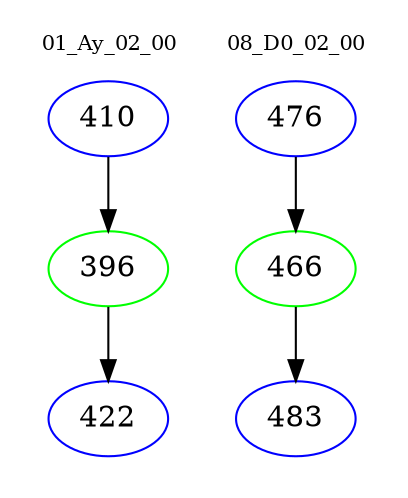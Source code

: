digraph{
subgraph cluster_0 {
color = white
label = "01_Ay_02_00";
fontsize=10;
T0_410 [label="410", color="blue"]
T0_410 -> T0_396 [color="black"]
T0_396 [label="396", color="green"]
T0_396 -> T0_422 [color="black"]
T0_422 [label="422", color="blue"]
}
subgraph cluster_1 {
color = white
label = "08_D0_02_00";
fontsize=10;
T1_476 [label="476", color="blue"]
T1_476 -> T1_466 [color="black"]
T1_466 [label="466", color="green"]
T1_466 -> T1_483 [color="black"]
T1_483 [label="483", color="blue"]
}
}
